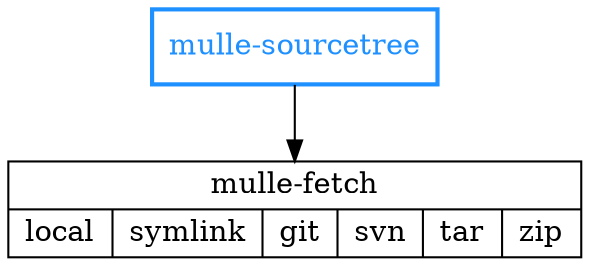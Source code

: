 digraph G {
    graph [rankdir = TD];

    node[shape=record];

    subgraph agnostic
    {
        label = "Language agnostic";

        "mulle-fetch" [label="{ mulle-fetch|{<p0>local|<p1>symlink|<p2>git|<p3>svn|<p4>tar|<p5>zip} }"];
        "mulle-sourcetree" [ color="dodgerblue"; fontcolor="dodgerblue"; penwidth="2"]
        "mulle-sourcetree" -> "mulle-fetch"
    }
}
